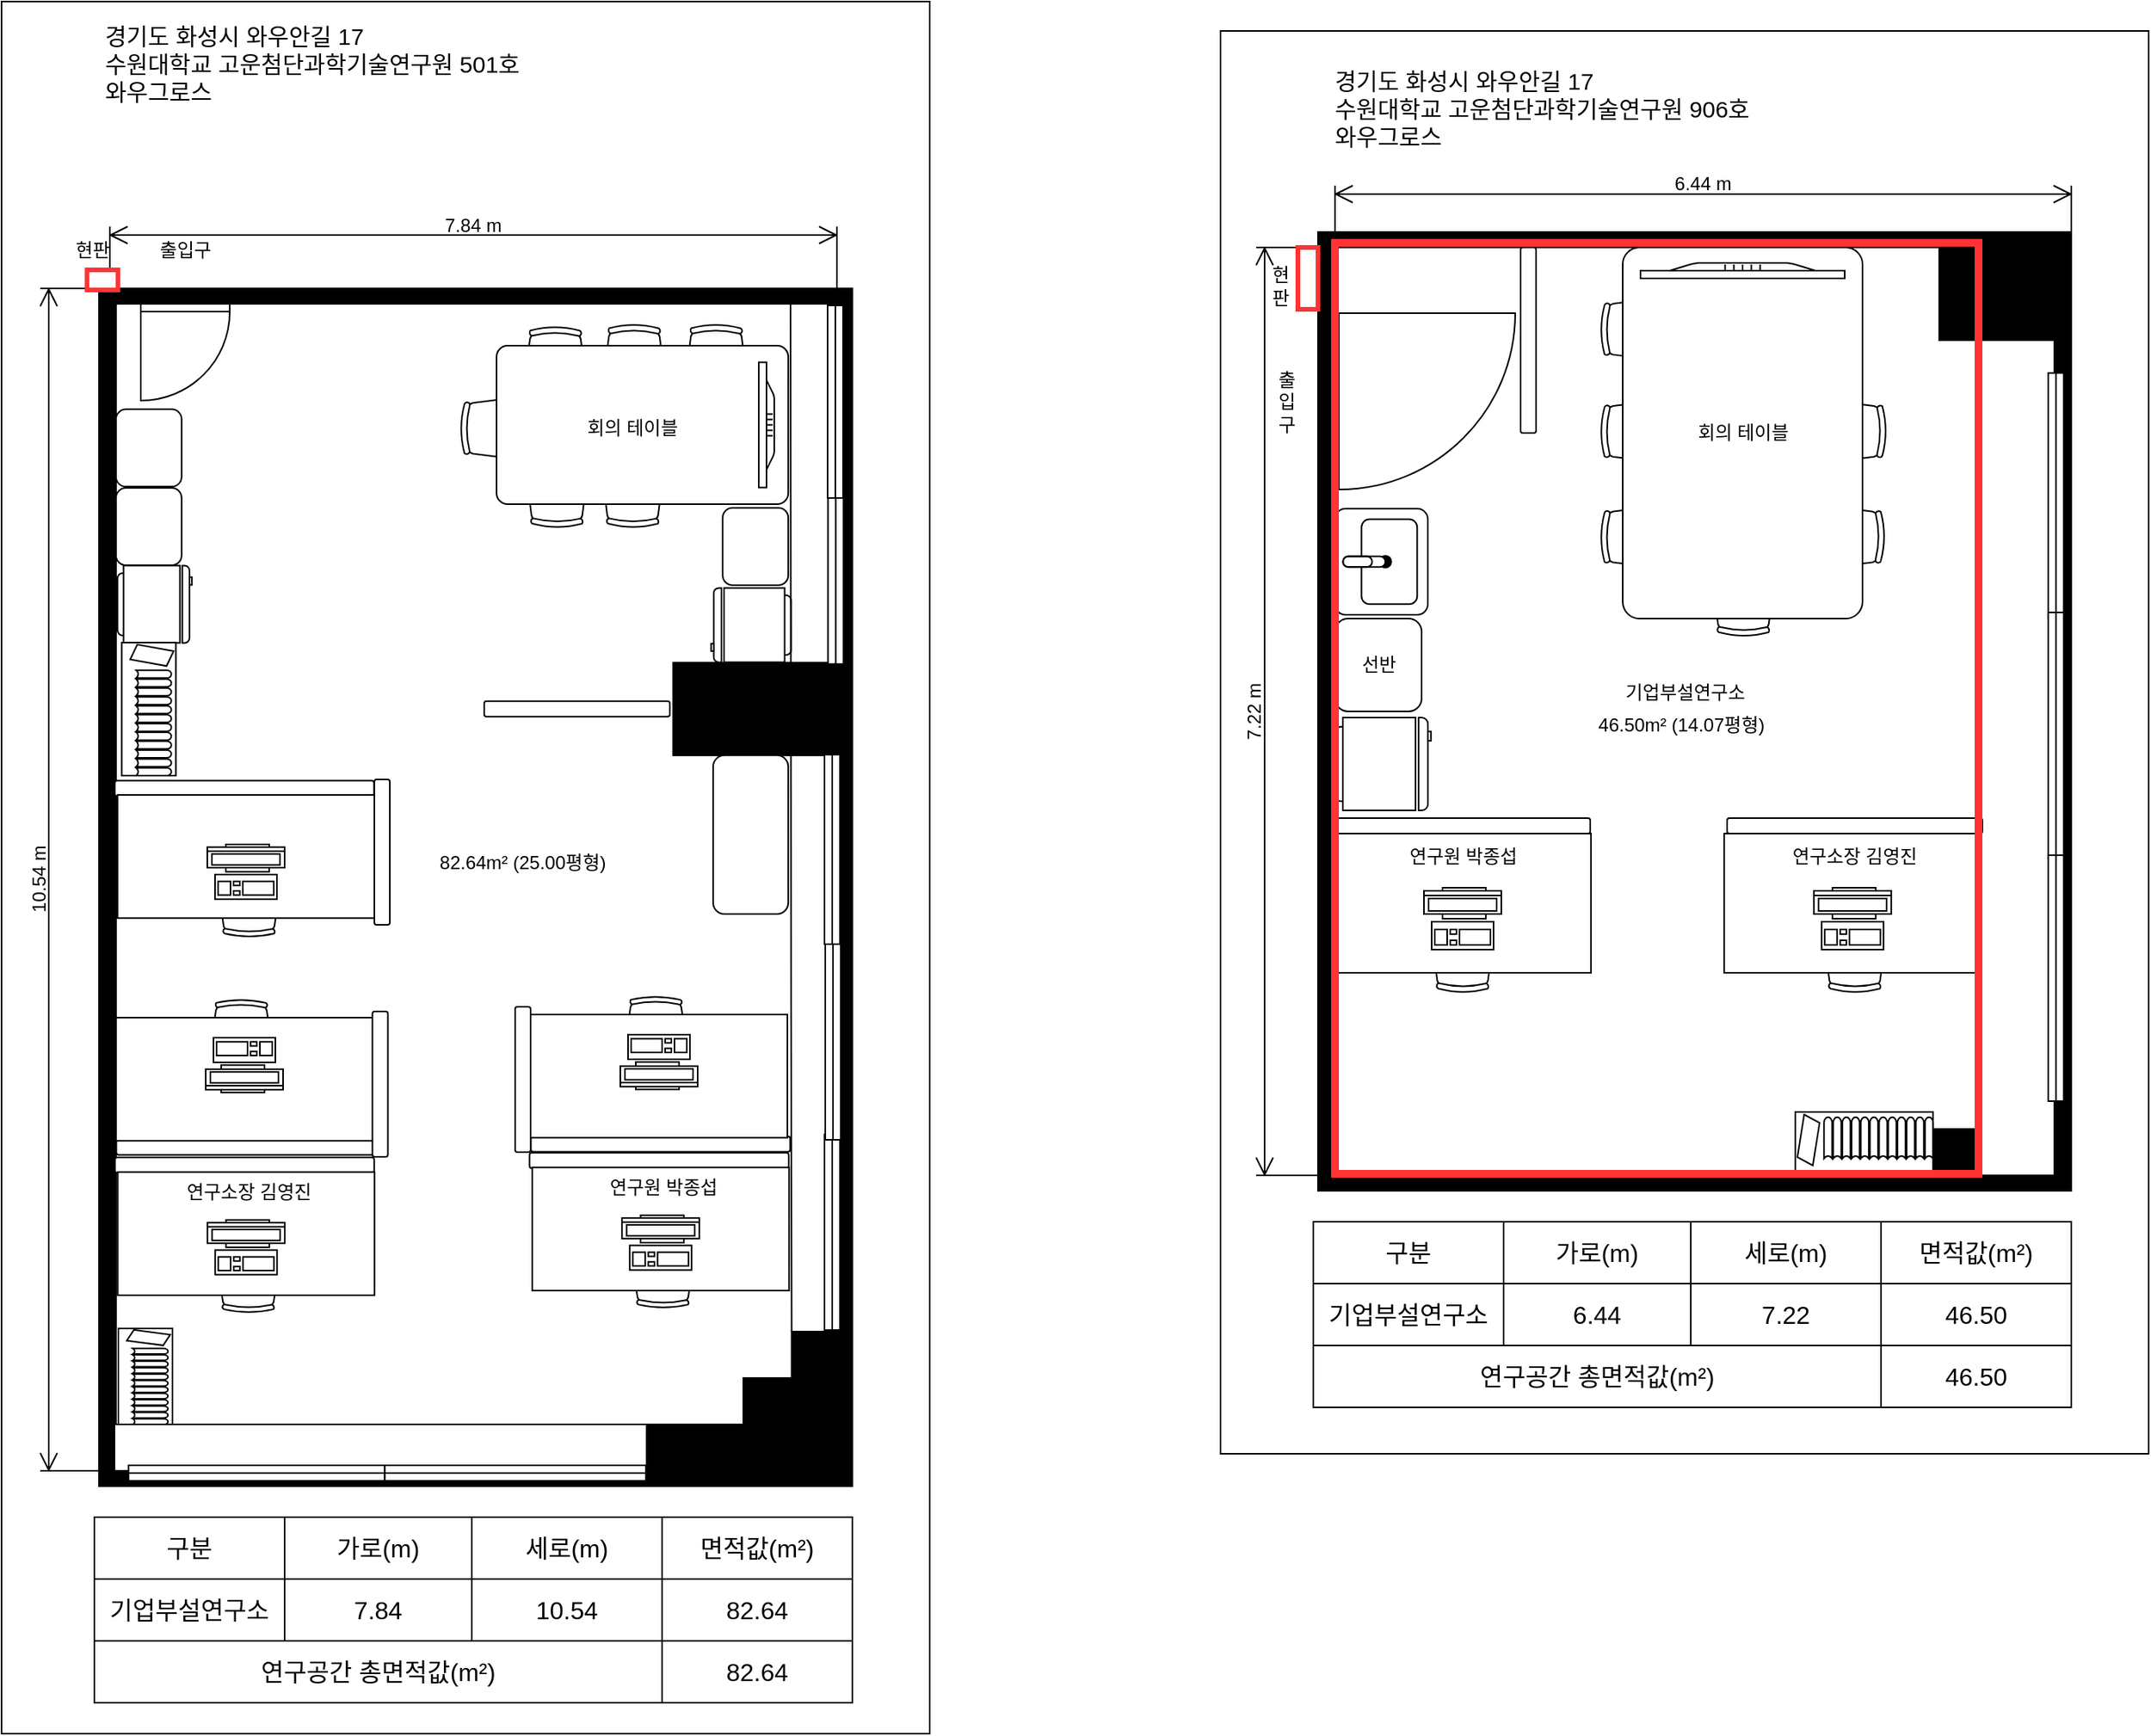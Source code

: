 <mxfile version="27.0.6">
  <diagram name="페이지-1" id="4BUIDIx8d9sEfzmnJ7_j">
    <mxGraphModel dx="2066" dy="1103" grid="1" gridSize="10" guides="1" tooltips="1" connect="1" arrows="1" fold="1" page="1" pageScale="1" pageWidth="827" pageHeight="1169" math="0" shadow="0">
      <root>
        <mxCell id="0" />
        <mxCell id="1" parent="0" />
        <mxCell id="GokVtEVXc2Kow6-o6ZsD-1" value="" style="rounded=0;whiteSpace=wrap;html=1;" parent="1" vertex="1">
          <mxGeometry x="112" y="24" width="600" height="1120" as="geometry" />
        </mxCell>
        <mxCell id="GokVtEVXc2Kow6-o6ZsD-2" value="" style="rounded=0;whiteSpace=wrap;html=1;imageWidth=24;imageHeight=465;" parent="1" vertex="1">
          <mxGeometry x="186" y="219.5" width="465" height="724.5" as="geometry" />
        </mxCell>
        <mxCell id="GokVtEVXc2Kow6-o6ZsD-3" value="" style="rounded=0;whiteSpace=wrap;html=1;labelBackgroundColor=#000000;fillColor=#000000;" parent="1" vertex="1">
          <mxGeometry x="546.17" y="451.43" width="105.83" height="60" as="geometry" />
        </mxCell>
        <mxCell id="GokVtEVXc2Kow6-o6ZsD-4" value="" style="rounded=0;whiteSpace=wrap;html=1;labelBackgroundColor=#000000;fillColor=#000000;" parent="1" vertex="1">
          <mxGeometry x="621" y="944" width="31" height="30" as="geometry" />
        </mxCell>
        <mxCell id="GokVtEVXc2Kow6-o6ZsD-5" value="" style="endArrow=none;html=1;rounded=0;entryX=0.918;entryY=0.006;entryDx=0;entryDy=0;exitX=0;exitY=0;exitDx=0;exitDy=0;entryPerimeter=0;" parent="1" source="GokVtEVXc2Kow6-o6ZsD-79" target="GokVtEVXc2Kow6-o6ZsD-11" edge="1">
          <mxGeometry width="50" height="50" relative="1" as="geometry">
            <mxPoint x="622" y="972.21" as="sourcePoint" />
            <mxPoint x="622" y="372.21" as="targetPoint" />
            <Array as="points">
              <mxPoint x="622.4" y="672.21" />
            </Array>
          </mxGeometry>
        </mxCell>
        <mxCell id="GokVtEVXc2Kow6-o6ZsD-6" value="" style="rounded=1;whiteSpace=wrap;html=1;" parent="1" vertex="1">
          <mxGeometry x="578.17" y="351.35" width="42.4" height="50" as="geometry" />
        </mxCell>
        <mxCell id="GokVtEVXc2Kow6-o6ZsD-7" value="" style="rounded=1;whiteSpace=wrap;html=1;rotation=90;" parent="1" vertex="1">
          <mxGeometry x="479" y="421.43" width="10" height="120" as="geometry" />
        </mxCell>
        <mxCell id="GokVtEVXc2Kow6-o6ZsD-8" value="&lt;div style=&quot;text-align: center;&quot;&gt;&lt;span style=&quot;background-color: transparent; color: light-dark(rgb(0, 0, 0), rgb(255, 255, 255)); text-align: start;&quot;&gt;&lt;font style=&quot;color: rgb(0, 0, 0);&quot;&gt;82.64&lt;font face=&quot;Arial, sans-serif&quot;&gt;m²&lt;/font&gt;&lt;/font&gt;&lt;/span&gt;&lt;span style=&quot;background-color: transparent; color: light-dark(rgb(0, 0, 0), rgb(255, 255, 255));&quot;&gt;&amp;nbsp;(25.00평형)&lt;/span&gt;&lt;/div&gt;" style="text;html=1;align=center;verticalAlign=middle;whiteSpace=wrap;rounded=0;" parent="1" vertex="1">
          <mxGeometry x="389" y="563.86" width="120" height="35" as="geometry" />
        </mxCell>
        <mxCell id="GokVtEVXc2Kow6-o6ZsD-9" value="경기도 화성시 와우안길 17&lt;div&gt;수원대학교 고운첨단과학기술연구원 501&lt;span style=&quot;background-color: transparent; color: light-dark(rgb(0, 0, 0), rgb(255, 255, 255));&quot;&gt;호&lt;/span&gt;&lt;/div&gt;&lt;div&gt;와우그로스&lt;/div&gt;" style="text;html=1;align=left;verticalAlign=middle;whiteSpace=wrap;rounded=0;fontSize=15;" parent="1" vertex="1">
          <mxGeometry x="177" y="34" width="470" height="60" as="geometry" />
        </mxCell>
        <mxCell id="GokVtEVXc2Kow6-o6ZsD-10" value="" style="verticalLabelPosition=bottom;html=1;verticalAlign=top;align=center;shape=mxgraph.floorplan.doorRight;aspect=fixed;rotation=0;flipH=1;" parent="1" vertex="1">
          <mxGeometry x="202" y="219.5" width="57.53" height="61.13" as="geometry" />
        </mxCell>
        <mxCell id="GokVtEVXc2Kow6-o6ZsD-11" value="" style="verticalLabelPosition=bottom;html=1;verticalAlign=top;align=center;shape=mxgraph.floorplan.room;fillColor=strokeColor;" parent="1" vertex="1">
          <mxGeometry x="175" y="209.5" width="487" height="774.5" as="geometry" />
        </mxCell>
        <mxCell id="GokVtEVXc2Kow6-o6ZsD-12" value="" style="verticalLabelPosition=bottom;html=1;verticalAlign=top;align=center;shape=mxgraph.floorplan.refrigerator;rotation=-90;" parent="1" vertex="1">
          <mxGeometry x="186" y="389.64" width="50" height="48.13" as="geometry" />
        </mxCell>
        <mxCell id="GokVtEVXc2Kow6-o6ZsD-13" value="10.54 m" style="shape=dimension;direction=south;whiteSpace=wrap;html=1;align=center;points=[];verticalAlign=top;labelBackgroundColor=none;horizontal=0;spacingTop=-15;" parent="1" vertex="1">
          <mxGeometry x="137" y="209.5" width="40" height="764.5" as="geometry" />
        </mxCell>
        <mxCell id="GokVtEVXc2Kow6-o6ZsD-14" value="7.84 m" style="shape=dimension;direction=west;whiteSpace=wrap;html=1;align=center;points=[];verticalAlign=top;spacingTop=-15;labelBackgroundColor=none;" parent="1" vertex="1">
          <mxGeometry x="182" y="169.5" width="470" height="40" as="geometry" />
        </mxCell>
        <mxCell id="GokVtEVXc2Kow6-o6ZsD-15" value="" style="verticalLabelPosition=bottom;html=1;verticalAlign=top;align=center;shape=mxgraph.floorplan.window;rotation=-180;" parent="1" vertex="1">
          <mxGeometry x="194.11" y="963" width="165.63" height="25" as="geometry" />
        </mxCell>
        <mxCell id="GokVtEVXc2Kow6-o6ZsD-16" value="" style="rounded=0;whiteSpace=wrap;html=1;strokeColor=#FF3333;strokeWidth=3;rotation=90;" parent="1" vertex="1">
          <mxGeometry x="170.75" y="194" width="13" height="20" as="geometry" />
        </mxCell>
        <mxCell id="GokVtEVXc2Kow6-o6ZsD-17" value="현&lt;span style=&quot;background-color: transparent; color: light-dark(rgb(0, 0, 0), rgb(255, 255, 255));&quot;&gt;판&lt;/span&gt;" style="text;html=1;align=center;verticalAlign=middle;whiteSpace=wrap;rounded=0;" parent="1" vertex="1">
          <mxGeometry x="148.5" y="169.5" width="43.5" height="30" as="geometry" />
        </mxCell>
        <mxCell id="GokVtEVXc2Kow6-o6ZsD-18" value="출&lt;span style=&quot;background-color: transparent; color: light-dark(rgb(0, 0, 0), rgb(255, 255, 255));&quot;&gt;입&lt;/span&gt;&lt;span style=&quot;background-color: transparent; color: light-dark(rgb(0, 0, 0), rgb(255, 255, 255));&quot;&gt;구&lt;/span&gt;" style="text;html=1;align=center;verticalAlign=middle;whiteSpace=wrap;rounded=0;" parent="1" vertex="1">
          <mxGeometry x="205.76" y="169.5" width="50" height="30" as="geometry" />
        </mxCell>
        <mxCell id="GokVtEVXc2Kow6-o6ZsD-19" value="" style="shape=table;startSize=0;container=1;collapsible=0;childLayout=tableLayout;fontSize=16;" parent="1" vertex="1">
          <mxGeometry x="172" y="1004" width="490" height="120" as="geometry" />
        </mxCell>
        <mxCell id="GokVtEVXc2Kow6-o6ZsD-20" value="" style="shape=tableRow;horizontal=0;startSize=0;swimlaneHead=0;swimlaneBody=0;strokeColor=inherit;top=0;left=0;bottom=0;right=0;collapsible=0;dropTarget=0;fillColor=none;points=[[0,0.5],[1,0.5]];portConstraint=eastwest;fontSize=16;" parent="GokVtEVXc2Kow6-o6ZsD-19" vertex="1">
          <mxGeometry width="490" height="40" as="geometry" />
        </mxCell>
        <mxCell id="GokVtEVXc2Kow6-o6ZsD-21" value="구분" style="shape=partialRectangle;html=1;whiteSpace=wrap;connectable=0;strokeColor=inherit;overflow=hidden;fillColor=none;top=0;left=0;bottom=0;right=0;pointerEvents=1;fontSize=16;" parent="GokVtEVXc2Kow6-o6ZsD-20" vertex="1">
          <mxGeometry width="123" height="40" as="geometry">
            <mxRectangle width="123" height="40" as="alternateBounds" />
          </mxGeometry>
        </mxCell>
        <mxCell id="GokVtEVXc2Kow6-o6ZsD-22" value="가로(m)" style="shape=partialRectangle;html=1;whiteSpace=wrap;connectable=0;strokeColor=inherit;overflow=hidden;fillColor=none;top=0;left=0;bottom=0;right=0;pointerEvents=1;fontSize=16;" parent="GokVtEVXc2Kow6-o6ZsD-20" vertex="1">
          <mxGeometry x="123" width="121" height="40" as="geometry">
            <mxRectangle width="121" height="40" as="alternateBounds" />
          </mxGeometry>
        </mxCell>
        <mxCell id="GokVtEVXc2Kow6-o6ZsD-23" value="세로(m)" style="shape=partialRectangle;html=1;whiteSpace=wrap;connectable=0;strokeColor=inherit;overflow=hidden;fillColor=none;top=0;left=0;bottom=0;right=0;pointerEvents=1;fontSize=16;" parent="GokVtEVXc2Kow6-o6ZsD-20" vertex="1">
          <mxGeometry x="244" width="123" height="40" as="geometry">
            <mxRectangle width="123" height="40" as="alternateBounds" />
          </mxGeometry>
        </mxCell>
        <mxCell id="GokVtEVXc2Kow6-o6ZsD-24" value="면적값(&lt;span style=&quot;font-family: Arial, sans-serif; text-align: start;&quot;&gt;m²)&lt;/span&gt;" style="shape=partialRectangle;html=1;whiteSpace=wrap;connectable=0;strokeColor=inherit;overflow=hidden;fillColor=none;top=0;left=0;bottom=0;right=0;pointerEvents=1;fontSize=16;" parent="GokVtEVXc2Kow6-o6ZsD-20" vertex="1">
          <mxGeometry x="367" width="123" height="40" as="geometry">
            <mxRectangle width="123" height="40" as="alternateBounds" />
          </mxGeometry>
        </mxCell>
        <mxCell id="GokVtEVXc2Kow6-o6ZsD-25" value="" style="shape=tableRow;horizontal=0;startSize=0;swimlaneHead=0;swimlaneBody=0;strokeColor=inherit;top=0;left=0;bottom=0;right=0;collapsible=0;dropTarget=0;fillColor=none;points=[[0,0.5],[1,0.5]];portConstraint=eastwest;fontSize=16;" parent="GokVtEVXc2Kow6-o6ZsD-19" vertex="1">
          <mxGeometry y="40" width="490" height="40" as="geometry" />
        </mxCell>
        <mxCell id="GokVtEVXc2Kow6-o6ZsD-26" value="기업부설연구소" style="shape=partialRectangle;html=1;whiteSpace=wrap;connectable=0;strokeColor=inherit;overflow=hidden;fillColor=none;top=0;left=0;bottom=0;right=0;pointerEvents=1;fontSize=16;" parent="GokVtEVXc2Kow6-o6ZsD-25" vertex="1">
          <mxGeometry width="123" height="40" as="geometry">
            <mxRectangle width="123" height="40" as="alternateBounds" />
          </mxGeometry>
        </mxCell>
        <mxCell id="GokVtEVXc2Kow6-o6ZsD-27" value="7.84" style="shape=partialRectangle;html=1;whiteSpace=wrap;connectable=0;strokeColor=inherit;overflow=hidden;fillColor=none;top=0;left=0;bottom=0;right=0;pointerEvents=1;fontSize=16;" parent="GokVtEVXc2Kow6-o6ZsD-25" vertex="1">
          <mxGeometry x="123" width="121" height="40" as="geometry">
            <mxRectangle width="121" height="40" as="alternateBounds" />
          </mxGeometry>
        </mxCell>
        <mxCell id="GokVtEVXc2Kow6-o6ZsD-28" value="10.54" style="shape=partialRectangle;html=1;whiteSpace=wrap;connectable=0;strokeColor=inherit;overflow=hidden;fillColor=none;top=0;left=0;bottom=0;right=0;pointerEvents=1;fontSize=16;" parent="GokVtEVXc2Kow6-o6ZsD-25" vertex="1">
          <mxGeometry x="244" width="123" height="40" as="geometry">
            <mxRectangle width="123" height="40" as="alternateBounds" />
          </mxGeometry>
        </mxCell>
        <mxCell id="GokVtEVXc2Kow6-o6ZsD-29" value="82.64" style="shape=partialRectangle;html=1;whiteSpace=wrap;connectable=0;strokeColor=inherit;overflow=hidden;fillColor=none;top=0;left=0;bottom=0;right=0;pointerEvents=1;fontSize=16;" parent="GokVtEVXc2Kow6-o6ZsD-25" vertex="1">
          <mxGeometry x="367" width="123" height="40" as="geometry">
            <mxRectangle width="123" height="40" as="alternateBounds" />
          </mxGeometry>
        </mxCell>
        <mxCell id="GokVtEVXc2Kow6-o6ZsD-30" value="" style="shape=tableRow;horizontal=0;startSize=0;swimlaneHead=0;swimlaneBody=0;strokeColor=inherit;top=0;left=0;bottom=0;right=0;collapsible=0;dropTarget=0;fillColor=none;points=[[0,0.5],[1,0.5]];portConstraint=eastwest;fontSize=16;" parent="GokVtEVXc2Kow6-o6ZsD-19" vertex="1">
          <mxGeometry y="80" width="490" height="40" as="geometry" />
        </mxCell>
        <mxCell id="GokVtEVXc2Kow6-o6ZsD-31" value="&lt;font&gt;연구공간 총면적값(&lt;span style=&quot;font-family: Arial, sans-serif; text-align: start;&quot;&gt;m²)&lt;/span&gt;&lt;/font&gt;" style="shape=partialRectangle;html=1;whiteSpace=wrap;connectable=0;strokeColor=inherit;overflow=hidden;fillColor=none;top=0;left=0;bottom=0;right=0;pointerEvents=1;fontSize=16;rowspan=1;colspan=3;" parent="GokVtEVXc2Kow6-o6ZsD-30" vertex="1">
          <mxGeometry width="367" height="40" as="geometry">
            <mxRectangle width="123" height="40" as="alternateBounds" />
          </mxGeometry>
        </mxCell>
        <mxCell id="GokVtEVXc2Kow6-o6ZsD-32" value="" style="shape=partialRectangle;html=1;whiteSpace=wrap;connectable=0;strokeColor=inherit;overflow=hidden;fillColor=none;top=0;left=0;bottom=0;right=0;pointerEvents=1;fontSize=16;" parent="GokVtEVXc2Kow6-o6ZsD-30" vertex="1" visible="0">
          <mxGeometry x="123" width="121" height="40" as="geometry">
            <mxRectangle width="121" height="40" as="alternateBounds" />
          </mxGeometry>
        </mxCell>
        <mxCell id="GokVtEVXc2Kow6-o6ZsD-33" value="" style="shape=partialRectangle;html=1;whiteSpace=wrap;connectable=0;strokeColor=inherit;overflow=hidden;fillColor=none;top=0;left=0;bottom=0;right=0;pointerEvents=1;fontSize=16;" parent="GokVtEVXc2Kow6-o6ZsD-30" vertex="1" visible="0">
          <mxGeometry x="244" width="123" height="40" as="geometry">
            <mxRectangle width="123" height="40" as="alternateBounds" />
          </mxGeometry>
        </mxCell>
        <mxCell id="GokVtEVXc2Kow6-o6ZsD-34" value="82.64" style="shape=partialRectangle;html=1;whiteSpace=wrap;connectable=0;strokeColor=inherit;overflow=hidden;fillColor=none;top=0;left=0;bottom=0;right=0;pointerEvents=1;fontSize=16;" parent="GokVtEVXc2Kow6-o6ZsD-30" vertex="1">
          <mxGeometry x="367" width="123" height="40" as="geometry">
            <mxRectangle width="123" height="40" as="alternateBounds" />
          </mxGeometry>
        </mxCell>
        <mxCell id="GokVtEVXc2Kow6-o6ZsD-35" value="" style="group" parent="1" vertex="1" connectable="0">
          <mxGeometry x="187.01" y="772" width="167.75" height="100" as="geometry" />
        </mxCell>
        <mxCell id="GokVtEVXc2Kow6-o6ZsD-36" value="" style="rounded=1;whiteSpace=wrap;html=1;rotation=90;" parent="GokVtEVXc2Kow6-o6ZsD-35" vertex="1">
          <mxGeometry x="77.09" y="-79.37" width="10" height="167.58" as="geometry" />
        </mxCell>
        <mxCell id="GokVtEVXc2Kow6-o6ZsD-37" value="" style="verticalLabelPosition=bottom;html=1;verticalAlign=top;align=center;shape=mxgraph.floorplan.office_chair;shadow=0;rotation=-180;" parent="GokVtEVXc2Kow6-o6ZsD-35" vertex="1">
          <mxGeometry x="64.505" y="61.945" width="40" height="38.055" as="geometry" />
        </mxCell>
        <mxCell id="GokVtEVXc2Kow6-o6ZsD-38" value="" style="shape=rect;shadow=0;html=1;" parent="GokVtEVXc2Kow6-o6ZsD-35" vertex="1">
          <mxGeometry x="0.105" y="8.846" width="166" height="79.65" as="geometry" />
        </mxCell>
        <mxCell id="GokVtEVXc2Kow6-o6ZsD-39" value="" style="verticalLabelPosition=bottom;html=1;verticalAlign=top;align=center;shape=mxgraph.floorplan.workstation;shadow=0;flipV=1;rotation=-180;" parent="GokVtEVXc2Kow6-o6ZsD-35" vertex="1">
          <mxGeometry x="58.105" y="39.82" width="50" height="35.4" as="geometry" />
        </mxCell>
        <mxCell id="GokVtEVXc2Kow6-o6ZsD-40" value="연구소장 김영진" style="text;html=1;align=center;verticalAlign=middle;whiteSpace=wrap;rounded=0;" parent="GokVtEVXc2Kow6-o6ZsD-35" vertex="1">
          <mxGeometry x="39.505" y="8.846" width="90" height="26.55" as="geometry" />
        </mxCell>
        <mxCell id="GokVtEVXc2Kow6-o6ZsD-41" value="" style="verticalLabelPosition=bottom;html=1;verticalAlign=top;align=center;shape=mxgraph.floorplan.office_chair;rotation=0;" parent="1" vertex="1">
          <mxGeometry x="554" y="232.5" width="40" height="43" as="geometry" />
        </mxCell>
        <mxCell id="GokVtEVXc2Kow6-o6ZsD-42" value="" style="verticalLabelPosition=bottom;html=1;verticalAlign=top;align=center;shape=mxgraph.floorplan.office_chair;rotation=0;" parent="1" vertex="1">
          <mxGeometry x="501" y="232.5" width="40" height="43" as="geometry" />
        </mxCell>
        <mxCell id="GokVtEVXc2Kow6-o6ZsD-43" value="" style="verticalLabelPosition=bottom;html=1;verticalAlign=top;align=center;shape=mxgraph.floorplan.office_chair;rotation=0;" parent="1" vertex="1">
          <mxGeometry x="450" y="234" width="40" height="43" as="geometry" />
        </mxCell>
        <mxCell id="GokVtEVXc2Kow6-o6ZsD-44" value="" style="verticalLabelPosition=bottom;html=1;verticalAlign=top;align=center;shape=mxgraph.floorplan.office_chair;rotation=-90;" parent="1" vertex="1">
          <mxGeometry x="410" y="278.43" width="40" height="43" as="geometry" />
        </mxCell>
        <mxCell id="GokVtEVXc2Kow6-o6ZsD-45" value="" style="verticalLabelPosition=bottom;html=1;verticalAlign=top;align=center;shape=mxgraph.floorplan.office_chair;rotation=-180;" parent="1" vertex="1">
          <mxGeometry x="451" y="321.43" width="40" height="43" as="geometry" />
        </mxCell>
        <mxCell id="GokVtEVXc2Kow6-o6ZsD-46" value="" style="verticalLabelPosition=bottom;html=1;verticalAlign=top;align=center;shape=mxgraph.floorplan.office_chair;rotation=-180;" parent="1" vertex="1">
          <mxGeometry x="500" y="321.43" width="40" height="43" as="geometry" />
        </mxCell>
        <mxCell id="GokVtEVXc2Kow6-o6ZsD-47" value="" style="rounded=1;whiteSpace=wrap;html=1;arcSize=7;direction=south;" parent="1" vertex="1">
          <mxGeometry x="432" y="246.5" width="188.57" height="102.5" as="geometry" />
        </mxCell>
        <mxCell id="GokVtEVXc2Kow6-o6ZsD-48" value="" style="verticalLabelPosition=bottom;html=1;verticalAlign=top;align=center;shape=mxgraph.floorplan.flat_tv;rotation=90;" parent="1" vertex="1">
          <mxGeometry x="566" y="292.75" width="81" height="10" as="geometry" />
        </mxCell>
        <mxCell id="GokVtEVXc2Kow6-o6ZsD-49" value="회의 테이블" style="text;html=1;align=center;verticalAlign=middle;whiteSpace=wrap;rounded=0;" parent="1" vertex="1">
          <mxGeometry x="480.02" y="285.68" width="79.97" height="28.5" as="geometry" />
        </mxCell>
        <mxCell id="GokVtEVXc2Kow6-o6ZsD-50" value="" style="verticalLabelPosition=bottom;html=1;verticalAlign=top;align=center;shape=mxgraph.floorplan.refrigerator;rotation=-90;flipH=1;flipV=1;" parent="1" vertex="1">
          <mxGeometry x="572.58" y="401.35" width="47.99" height="51.71" as="geometry" />
        </mxCell>
        <mxCell id="GokVtEVXc2Kow6-o6ZsD-51" value="" style="rounded=1;whiteSpace=wrap;html=1;" parent="1" vertex="1">
          <mxGeometry x="186.0" y="287.68" width="42.4" height="50" as="geometry" />
        </mxCell>
        <mxCell id="GokVtEVXc2Kow6-o6ZsD-52" value="" style="rounded=1;whiteSpace=wrap;html=1;" parent="1" vertex="1">
          <mxGeometry x="186.0" y="338.5" width="42.4" height="50" as="geometry" />
        </mxCell>
        <mxCell id="GokVtEVXc2Kow6-o6ZsD-53" value="" style="group" parent="1" vertex="1" connectable="0">
          <mxGeometry x="455" y="769" width="167.75" height="100" as="geometry" />
        </mxCell>
        <mxCell id="GokVtEVXc2Kow6-o6ZsD-54" value="" style="rounded=1;whiteSpace=wrap;html=1;rotation=90;" parent="GokVtEVXc2Kow6-o6ZsD-53" vertex="1">
          <mxGeometry x="77.09" y="-79.37" width="10" height="167.58" as="geometry" />
        </mxCell>
        <mxCell id="GokVtEVXc2Kow6-o6ZsD-55" value="" style="verticalLabelPosition=bottom;html=1;verticalAlign=top;align=center;shape=mxgraph.floorplan.office_chair;shadow=0;rotation=-180;" parent="GokVtEVXc2Kow6-o6ZsD-53" vertex="1">
          <mxGeometry x="64.505" y="61.945" width="40" height="38.055" as="geometry" />
        </mxCell>
        <mxCell id="GokVtEVXc2Kow6-o6ZsD-56" value="" style="shape=rect;shadow=0;html=1;" parent="GokVtEVXc2Kow6-o6ZsD-53" vertex="1">
          <mxGeometry x="0.105" y="8.846" width="166" height="79.65" as="geometry" />
        </mxCell>
        <mxCell id="GokVtEVXc2Kow6-o6ZsD-57" value="" style="verticalLabelPosition=bottom;html=1;verticalAlign=top;align=center;shape=mxgraph.floorplan.workstation;shadow=0;flipV=1;rotation=-180;" parent="GokVtEVXc2Kow6-o6ZsD-53" vertex="1">
          <mxGeometry x="58.105" y="39.82" width="50" height="35.4" as="geometry" />
        </mxCell>
        <mxCell id="GokVtEVXc2Kow6-o6ZsD-58" value="연구원 박종섭" style="text;html=1;align=center;verticalAlign=middle;whiteSpace=wrap;rounded=0;" parent="GokVtEVXc2Kow6-o6ZsD-53" vertex="1">
          <mxGeometry x="39.505" y="8.846" width="90" height="26.55" as="geometry" />
        </mxCell>
        <mxCell id="GokVtEVXc2Kow6-o6ZsD-59" value="" style="group;rotation=-180;" parent="1" vertex="1" connectable="0">
          <mxGeometry x="184" y="669" width="167.75" height="100" as="geometry" />
        </mxCell>
        <mxCell id="GokVtEVXc2Kow6-o6ZsD-60" value="&lt;span style=&quot;color: rgba(0, 0, 0, 0); font-family: monospace; font-size: 0px; text-align: start; text-wrap-mode: nowrap;&quot;&gt;%3CmxGraphModel%3E%3Croot%3E%3CmxCell%20id%3D%220%22%2F%3E%3CmxCell%20id%3D%221%22%20parent%3D%220%22%2F%3E%3CmxCell%20id%3D%222%22%20value%3D%22%22%20style%3D%22verticalLabelPosition%3Dbottom%3Bhtml%3D1%3BverticalAlign%3Dtop%3Balign%3Dcenter%3Bshape%3Dmxgraph.floorplan.window%3Brotation%3D90%3B%22%20vertex%3D%221%22%20parent%3D%221%22%3E%3CmxGeometry%20x%3D%221493%22%20y%3D%22680%22%20width%3D%22127%22%20height%3D%2225%22%20as%3D%22geometry%22%2F%3E%3C%2FmxCell%3E%3C%2Froot%3E%3C%2FmxGraphModel%3E&lt;/span&gt;&lt;span style=&quot;color: rgba(0, 0, 0, 0); font-family: monospace; font-size: 0px; text-align: start; text-wrap-mode: nowrap;&quot;&gt;%3CmxGraphModel%3E%3Croot%3E%3CmxCell%20id%3D%220%22%2F%3E%3CmxCell%20id%3D%221%22%20parent%3D%220%22%2F%3E%3CmxCell%20id%3D%222%22%20value%3D%22%22%20style%3D%22verticalLabelPosition%3Dbottom%3Bhtml%3D1%3BverticalAlign%3Dtop%3Balign%3Dcenter%3Bshape%3Dmxgraph.floorplan.window%3Brotation%3D90%3B%22%20vertex%3D%221%22%20parent%3D%221%22%3E%3CmxGeometry%20x%3D%221493%22%20y%3D%22680%22%20width%3D%22127%22%20height%3D%2225%22%20as%3D%22geometry%22%2F%3E%3C%2FmxCell%3E%3C%2Froot%3E%3C%2FmxGraphModel%3E&lt;/span&gt;" style="rounded=1;whiteSpace=wrap;html=1;rotation=-90;" parent="GokVtEVXc2Kow6-o6ZsD-59" vertex="1">
          <mxGeometry x="81" y="12" width="10" height="167.58" as="geometry" />
        </mxCell>
        <mxCell id="GokVtEVXc2Kow6-o6ZsD-61" value="" style="verticalLabelPosition=bottom;html=1;verticalAlign=top;align=center;shape=mxgraph.floorplan.office_chair;shadow=0;rotation=-360;" parent="GokVtEVXc2Kow6-o6ZsD-59" vertex="1">
          <mxGeometry x="63" width="40" height="38.055" as="geometry" />
        </mxCell>
        <mxCell id="GokVtEVXc2Kow6-o6ZsD-62" value="" style="shape=rect;shadow=0;html=1;rotation=-180;" parent="GokVtEVXc2Kow6-o6ZsD-59" vertex="1">
          <mxGeometry x="2" y="12" width="166" height="79.65" as="geometry" />
        </mxCell>
        <mxCell id="GokVtEVXc2Kow6-o6ZsD-63" value="" style="verticalLabelPosition=bottom;html=1;verticalAlign=top;align=center;shape=mxgraph.floorplan.workstation;shadow=0;flipV=1;rotation=-360;" parent="GokVtEVXc2Kow6-o6ZsD-59" vertex="1">
          <mxGeometry x="60" y="25" width="50" height="35.4" as="geometry" />
        </mxCell>
        <mxCell id="GokVtEVXc2Kow6-o6ZsD-64" value="" style="group;rotation=-180;" parent="1" vertex="1" connectable="0">
          <mxGeometry x="452" y="667" width="167.75" height="100" as="geometry" />
        </mxCell>
        <mxCell id="GokVtEVXc2Kow6-o6ZsD-65" value="" style="rounded=1;whiteSpace=wrap;html=1;rotation=-90;" parent="GokVtEVXc2Kow6-o6ZsD-64" vertex="1">
          <mxGeometry x="81" y="12" width="10" height="167.58" as="geometry" />
        </mxCell>
        <mxCell id="GokVtEVXc2Kow6-o6ZsD-66" value="" style="verticalLabelPosition=bottom;html=1;verticalAlign=top;align=center;shape=mxgraph.floorplan.office_chair;shadow=0;rotation=-360;" parent="GokVtEVXc2Kow6-o6ZsD-64" vertex="1">
          <mxGeometry x="63" width="40" height="38.055" as="geometry" />
        </mxCell>
        <mxCell id="GokVtEVXc2Kow6-o6ZsD-67" value="" style="shape=rect;shadow=0;html=1;rotation=-180;" parent="GokVtEVXc2Kow6-o6ZsD-64" vertex="1">
          <mxGeometry x="2" y="12" width="166" height="79.65" as="geometry" />
        </mxCell>
        <mxCell id="GokVtEVXc2Kow6-o6ZsD-68" value="" style="verticalLabelPosition=bottom;html=1;verticalAlign=top;align=center;shape=mxgraph.floorplan.workstation;shadow=0;flipV=1;rotation=-360;" parent="GokVtEVXc2Kow6-o6ZsD-64" vertex="1">
          <mxGeometry x="60" y="25" width="50" height="35.4" as="geometry" />
        </mxCell>
        <mxCell id="GokVtEVXc2Kow6-o6ZsD-69" value="" style="group;rotation=0;" parent="1" vertex="1" connectable="0">
          <mxGeometry x="187" y="529" width="176" height="100" as="geometry" />
        </mxCell>
        <mxCell id="GokVtEVXc2Kow6-o6ZsD-70" value="" style="rounded=1;whiteSpace=wrap;html=1;rotation=90;" parent="GokVtEVXc2Kow6-o6ZsD-69" vertex="1">
          <mxGeometry x="77" y="-80" width="10" height="167.58" as="geometry" />
        </mxCell>
        <mxCell id="GokVtEVXc2Kow6-o6ZsD-71" value="" style="verticalLabelPosition=bottom;html=1;verticalAlign=top;align=center;shape=mxgraph.floorplan.office_chair;shadow=0;rotation=-180;" parent="GokVtEVXc2Kow6-o6ZsD-69" vertex="1">
          <mxGeometry x="65" y="62" width="40" height="38.055" as="geometry" />
        </mxCell>
        <mxCell id="GokVtEVXc2Kow6-o6ZsD-72" value="" style="shape=rect;shadow=0;html=1;rotation=0;" parent="GokVtEVXc2Kow6-o6ZsD-69" vertex="1">
          <mxGeometry y="8" width="166" height="79.65" as="geometry" />
        </mxCell>
        <mxCell id="GokVtEVXc2Kow6-o6ZsD-73" value="" style="verticalLabelPosition=bottom;html=1;verticalAlign=top;align=center;shape=mxgraph.floorplan.workstation;shadow=0;flipV=1;rotation=-180;" parent="GokVtEVXc2Kow6-o6ZsD-69" vertex="1">
          <mxGeometry x="58" y="40" width="50" height="35.4" as="geometry" />
        </mxCell>
        <mxCell id="GokVtEVXc2Kow6-o6ZsD-74" value="&lt;span style=&quot;color: rgba(0, 0, 0, 0); font-family: monospace; font-size: 0px; text-align: start; text-wrap-mode: nowrap;&quot;&gt;%3CmxGraphModel%3E%3Croot%3E%3CmxCell%20id%3D%220%22%2F%3E%3CmxCell%20id%3D%221%22%20parent%3D%220%22%2F%3E%3CmxCell%20id%3D%222%22%20value%3D%22%22%20style%3D%22verticalLabelPosition%3Dbottom%3Bhtml%3D1%3BverticalAlign%3Dtop%3Balign%3Dcenter%3Bshape%3Dmxgraph.floorplan.window%3Brotation%3D90%3B%22%20vertex%3D%221%22%20parent%3D%221%22%3E%3CmxGeometry%20x%3D%221493%22%20y%3D%22680%22%20width%3D%22127%22%20height%3D%2225%22%20as%3D%22geometry%22%2F%3E%3C%2FmxCell%3E%3C%2Froot%3E%3C%2FmxGraphModel%3E&lt;/span&gt;&lt;span style=&quot;color: rgba(0, 0, 0, 0); font-family: monospace; font-size: 0px; text-align: start; text-wrap-mode: nowrap;&quot;&gt;%3CmxGraphModel%3E%3Croot%3E%3CmxCell%20id%3D%220%22%2F%3E%3CmxCell%20id%3D%221%22%20parent%3D%220%22%2F%3E%3CmxCell%20id%3D%222%22%20value%3D%22%22%20style%3D%22verticalLabelPosition%3Dbottom%3Bhtml%3D1%3BverticalAlign%3Dtop%3Balign%3Dcenter%3Bshape%3Dmxgraph.floorplan.window%3Brotation%3D90%3B%22%20vertex%3D%221%22%20parent%3D%221%22%3E%3CmxGeometry%20x%3D%221493%22%20y%3D%22680%22%20width%3D%22127%22%20height%3D%2225%22%20as%3D%22geometry%22%2F%3E%3C%2FmxCell%3E%3C%2Froot%3E%3C%2FmxGraphModel%3E&lt;/span&gt;" style="rounded=1;whiteSpace=wrap;html=1;rotation=0;" parent="GokVtEVXc2Kow6-o6ZsD-69" vertex="1">
          <mxGeometry x="166" y="-2" width="10" height="94" as="geometry" />
        </mxCell>
        <mxCell id="GokVtEVXc2Kow6-o6ZsD-75" value="" style="rounded=0;whiteSpace=wrap;html=1;labelBackgroundColor=#000000;fillColor=#000000;" parent="1" vertex="1">
          <mxGeometry x="590" y="944" width="31" height="30" as="geometry" />
        </mxCell>
        <mxCell id="GokVtEVXc2Kow6-o6ZsD-76" value="" style="rounded=0;whiteSpace=wrap;html=1;labelBackgroundColor=#000000;fillColor=#000000;" parent="1" vertex="1">
          <mxGeometry x="558.5" y="944" width="31" height="30" as="geometry" />
        </mxCell>
        <mxCell id="GokVtEVXc2Kow6-o6ZsD-77" value="" style="rounded=0;whiteSpace=wrap;html=1;labelBackgroundColor=#000000;fillColor=#000000;" parent="1" vertex="1">
          <mxGeometry x="622.75" y="914" width="31" height="30" as="geometry" />
        </mxCell>
        <mxCell id="GokVtEVXc2Kow6-o6ZsD-78" value="" style="rounded=0;whiteSpace=wrap;html=1;labelBackgroundColor=#000000;fillColor=#000000;" parent="1" vertex="1">
          <mxGeometry x="591.5" y="914" width="31" height="30" as="geometry" />
        </mxCell>
        <mxCell id="GokVtEVXc2Kow6-o6ZsD-79" value="" style="rounded=0;whiteSpace=wrap;html=1;labelBackgroundColor=#000000;fillColor=#000000;" parent="1" vertex="1">
          <mxGeometry x="622.75" y="884" width="31" height="30" as="geometry" />
        </mxCell>
        <mxCell id="GokVtEVXc2Kow6-o6ZsD-80" value="" style="rounded=0;whiteSpace=wrap;html=1;labelBackgroundColor=#000000;fillColor=#000000;" parent="1" vertex="1">
          <mxGeometry x="528.99" y="944" width="31" height="30" as="geometry" />
        </mxCell>
        <mxCell id="GokVtEVXc2Kow6-o6ZsD-81" value="" style="rounded=1;whiteSpace=wrap;html=1;direction=south;" parent="1" vertex="1">
          <mxGeometry x="572" y="511.43" width="48.57" height="102.57" as="geometry" />
        </mxCell>
        <mxCell id="GokVtEVXc2Kow6-o6ZsD-82" value="" style="verticalLabelPosition=bottom;html=1;verticalAlign=top;align=center;shape=mxgraph.floorplan.bookcase;rotation=-90;" parent="1" vertex="1">
          <mxGeometry x="164.2" y="464" width="86" height="35" as="geometry" />
        </mxCell>
        <mxCell id="GokVtEVXc2Kow6-o6ZsD-83" value="" style="verticalLabelPosition=bottom;html=1;verticalAlign=top;align=center;shape=mxgraph.floorplan.bookcase;rotation=-90;" parent="1" vertex="1">
          <mxGeometry x="174" y="895.5" width="62" height="35" as="geometry" />
        </mxCell>
        <mxCell id="GokVtEVXc2Kow6-o6ZsD-84" value="" style="verticalLabelPosition=bottom;html=1;verticalAlign=top;align=center;shape=mxgraph.floorplan.window;rotation=-180;" parent="1" vertex="1">
          <mxGeometry x="359.75" y="963" width="168.75" height="25" as="geometry" />
        </mxCell>
        <mxCell id="GokVtEVXc2Kow6-o6ZsD-85" value="" style="verticalLabelPosition=bottom;html=1;verticalAlign=top;align=center;shape=mxgraph.floorplan.window;rotation=90;" parent="1" vertex="1">
          <mxGeometry x="585.75" y="807.25" width="126.5" height="25" as="geometry" />
        </mxCell>
        <mxCell id="GokVtEVXc2Kow6-o6ZsD-86" value="" style="verticalLabelPosition=bottom;html=1;verticalAlign=top;align=center;shape=mxgraph.floorplan.window;rotation=90;" parent="1" vertex="1">
          <mxGeometry x="586" y="684" width="127" height="25" as="geometry" />
        </mxCell>
        <mxCell id="GokVtEVXc2Kow6-o6ZsD-87" value="" style="verticalLabelPosition=bottom;html=1;verticalAlign=top;align=center;shape=mxgraph.floorplan.window;rotation=90;" parent="1" vertex="1">
          <mxGeometry x="587.75" y="559.75" width="122.5" height="25" as="geometry" />
        </mxCell>
        <mxCell id="GokVtEVXc2Kow6-o6ZsD-88" value="" style="verticalLabelPosition=bottom;html=1;verticalAlign=top;align=center;shape=mxgraph.floorplan.window;rotation=90;" parent="1" vertex="1">
          <mxGeometry x="587.75" y="376.35" width="127" height="25" as="geometry" />
        </mxCell>
        <mxCell id="GokVtEVXc2Kow6-o6ZsD-89" value="" style="verticalLabelPosition=bottom;html=1;verticalAlign=top;align=center;shape=mxgraph.floorplan.window;rotation=90;" parent="1" vertex="1">
          <mxGeometry x="588.75" y="270.25" width="124.5" height="25" as="geometry" />
        </mxCell>
        <mxCell id="GokVtEVXc2Kow6-o6ZsD-90" value="&lt;span style=&quot;color: rgba(0, 0, 0, 0); font-family: monospace; font-size: 0px; text-align: start; text-wrap-mode: nowrap;&quot;&gt;%3CmxGraphModel%3E%3Croot%3E%3CmxCell%20id%3D%220%22%2F%3E%3CmxCell%20id%3D%221%22%20parent%3D%220%22%2F%3E%3CmxCell%20id%3D%222%22%20value%3D%22%22%20style%3D%22verticalLabelPosition%3Dbottom%3Bhtml%3D1%3BverticalAlign%3Dtop%3Balign%3Dcenter%3Bshape%3Dmxgraph.floorplan.window%3Brotation%3D90%3B%22%20vertex%3D%221%22%20parent%3D%221%22%3E%3CmxGeometry%20x%3D%221493%22%20y%3D%22680%22%20width%3D%22127%22%20height%3D%2225%22%20as%3D%22geometry%22%2F%3E%3C%2FmxCell%3E%3C%2Froot%3E%3C%2FmxGraphModel%3E&lt;/span&gt;&lt;span style=&quot;color: rgba(0, 0, 0, 0); font-family: monospace; font-size: 0px; text-align: start; text-wrap-mode: nowrap;&quot;&gt;%3CmxGraphModel%3E%3Croot%3E%3CmxCell%20id%3D%220%22%2F%3E%3CmxCell%20id%3D%221%22%20parent%3D%220%22%2F%3E%3CmxCell%20id%3D%222%22%20value%3D%22%22%20style%3D%22verticalLabelPosition%3Dbottom%3Bhtml%3D1%3BverticalAlign%3Dtop%3Balign%3Dcenter%3Bshape%3Dmxgraph.floorplan.window%3Brotation%3D90%3B%22%20vertex%3D%221%22%20parent%3D%221%22%3E%3CmxGeometry%20x%3D%221493%22%20y%3D%22680%22%20width%3D%22127%22%20height%3D%2225%22%20as%3D%22geometry%22%2F%3E%3C%2FmxCell%3E%3C%2Froot%3E%3C%2FmxGraphModel%3E&lt;/span&gt;" style="rounded=1;whiteSpace=wrap;html=1;rotation=0;" parent="1" vertex="1">
          <mxGeometry x="351.75" y="677" width="10" height="94" as="geometry" />
        </mxCell>
        <mxCell id="GokVtEVXc2Kow6-o6ZsD-91" value="&lt;span style=&quot;color: rgba(0, 0, 0, 0); font-family: monospace; font-size: 0px; text-align: start; text-wrap-mode: nowrap;&quot;&gt;%3CmxGraphModel%3E%3Croot%3E%3CmxCell%20id%3D%220%22%2F%3E%3CmxCell%20id%3D%221%22%20parent%3D%220%22%2F%3E%3CmxCell%20id%3D%222%22%20value%3D%22%22%20style%3D%22verticalLabelPosition%3Dbottom%3Bhtml%3D1%3BverticalAlign%3Dtop%3Balign%3Dcenter%3Bshape%3Dmxgraph.floorplan.window%3Brotation%3D90%3B%22%20vertex%3D%221%22%20parent%3D%221%22%3E%3CmxGeometry%20x%3D%221493%22%20y%3D%22680%22%20width%3D%22127%22%20height%3D%2225%22%20as%3D%22geometry%22%2F%3E%3C%2FmxCell%3E%3C%2Froot%3E%3C%2FmxGraphModel%3E&lt;/span&gt;&lt;span style=&quot;color: rgba(0, 0, 0, 0); font-family: monospace; font-size: 0px; text-align: start; text-wrap-mode: nowrap;&quot;&gt;%3CmxGraphModel%3E%3Croot%3E%3CmxCell%20id%3D%220%22%2F%3E%3CmxCell%20id%3D%221%22%20parent%3D%220%22%2F%3E%3CmxCell%20id%3D%222%22%20value%3D%22%22%20style%3D%22verticalLabelPosition%3Dbottom%3Bhtml%3D1%3BverticalAlign%3Dtop%3Balign%3Dcenter%3Bshape%3Dmxgraph.floorplan.window%3Brotation%3D90%3B%22%20vertex%3D%221%22%20parent%3D%221%22%3E%3CmxGeometry%20x%3D%221493%22%20y%3D%22680%22%20width%3D%22127%22%20height%3D%2225%22%20as%3D%22geometry%22%2F%3E%3C%2FmxCell%3E%3C%2Froot%3E%3C%2FmxGraphModel%3E&lt;/span&gt;" style="rounded=1;whiteSpace=wrap;html=1;rotation=0;" parent="1" vertex="1">
          <mxGeometry x="444" y="674" width="10" height="94" as="geometry" />
        </mxCell>
        <mxCell id="CocnZ4c7-BukDBuFTGTN-1" value="" style="rounded=0;whiteSpace=wrap;html=1;" vertex="1" parent="1">
          <mxGeometry x="900" y="43" width="600" height="920" as="geometry" />
        </mxCell>
        <mxCell id="CocnZ4c7-BukDBuFTGTN-2" value="" style="rounded=0;whiteSpace=wrap;html=1;imageWidth=24;imageHeight=465;" vertex="1" parent="1">
          <mxGeometry x="974" y="183" width="465" height="600" as="geometry" />
        </mxCell>
        <mxCell id="CocnZ4c7-BukDBuFTGTN-3" value="" style="rounded=0;whiteSpace=wrap;html=1;labelBackgroundColor=#000000;fillColor=#000000;" vertex="1" parent="1">
          <mxGeometry x="1364.6" y="183" width="74.4" height="60" as="geometry" />
        </mxCell>
        <mxCell id="CocnZ4c7-BukDBuFTGTN-4" value="" style="rounded=0;whiteSpace=wrap;html=1;labelBackgroundColor=#000000;fillColor=#000000;" vertex="1" parent="1">
          <mxGeometry x="1360.6" y="753" width="31" height="30" as="geometry" />
        </mxCell>
        <mxCell id="CocnZ4c7-BukDBuFTGTN-5" value="" style="endArrow=none;html=1;rounded=0;entryX=0;entryY=0;entryDx=0;entryDy=0;exitX=1;exitY=1;exitDx=0;exitDy=0;" edge="1" parent="1">
          <mxGeometry width="50" height="50" relative="1" as="geometry">
            <mxPoint x="1391.6" y="783.0" as="sourcePoint" />
            <mxPoint x="1391.6" y="183.0" as="targetPoint" />
            <Array as="points">
              <mxPoint x="1392" y="483" />
            </Array>
          </mxGeometry>
        </mxCell>
        <mxCell id="CocnZ4c7-BukDBuFTGTN-6" value="" style="rounded=1;whiteSpace=wrap;html=1;" vertex="1" parent="1">
          <mxGeometry x="974" y="423" width="56" height="60" as="geometry" />
        </mxCell>
        <mxCell id="CocnZ4c7-BukDBuFTGTN-7" value="" style="rounded=1;whiteSpace=wrap;html=1;" vertex="1" parent="1">
          <mxGeometry x="1094" y="183" width="10" height="120" as="geometry" />
        </mxCell>
        <mxCell id="CocnZ4c7-BukDBuFTGTN-9" value="" style="rounded=1;whiteSpace=wrap;html=1;rotation=90;" vertex="1" parent="1">
          <mxGeometry x="1051.5" y="474.5" width="10" height="165" as="geometry" />
        </mxCell>
        <mxCell id="CocnZ4c7-BukDBuFTGTN-10" value="" style="rounded=1;whiteSpace=wrap;html=1;rotation=90;" vertex="1" parent="1">
          <mxGeometry x="1305" y="474.5" width="10" height="165" as="geometry" />
        </mxCell>
        <mxCell id="CocnZ4c7-BukDBuFTGTN-11" value="46.50&lt;span style=&quot;font-family: Arial, sans-serif; text-align: start;&quot;&gt;&lt;font style=&quot;color: rgb(0, 0, 0);&quot;&gt;m²&lt;/font&gt;&lt;/span&gt;&amp;nbsp;(14.07평형)" style="text;html=1;align=center;verticalAlign=middle;whiteSpace=wrap;rounded=0;" vertex="1" parent="1">
          <mxGeometry x="1138" y="474.5" width="120" height="35" as="geometry" />
        </mxCell>
        <mxCell id="CocnZ4c7-BukDBuFTGTN-12" value="경기도 화성시 와우안길 17&lt;div&gt;수원대학교 고운첨단과학기술연구원 906호&lt;/div&gt;&lt;div&gt;와우그로스&lt;/div&gt;" style="text;html=1;align=left;verticalAlign=middle;whiteSpace=wrap;rounded=0;fontSize=15;" vertex="1" parent="1">
          <mxGeometry x="971.5" y="63" width="470" height="60" as="geometry" />
        </mxCell>
        <mxCell id="CocnZ4c7-BukDBuFTGTN-13" value="" style="verticalLabelPosition=bottom;html=1;verticalAlign=top;align=center;shape=mxgraph.floorplan.doorRight;aspect=fixed;rotation=-90;" vertex="1" parent="1">
          <mxGeometry x="975.06" y="221.94" width="114" height="121.13" as="geometry" />
        </mxCell>
        <mxCell id="CocnZ4c7-BukDBuFTGTN-14" value="" style="verticalLabelPosition=bottom;html=1;verticalAlign=top;align=center;shape=mxgraph.floorplan.sink_22;rotation=-90;" vertex="1" parent="1">
          <mxGeometry x="969.71" y="356.21" width="68.57" height="60" as="geometry" />
        </mxCell>
        <mxCell id="CocnZ4c7-BukDBuFTGTN-15" value="" style="verticalLabelPosition=bottom;html=1;verticalAlign=top;align=center;shape=mxgraph.floorplan.room;fillColor=strokeColor;" vertex="1" parent="1">
          <mxGeometry x="963" y="173" width="487" height="620" as="geometry" />
        </mxCell>
        <mxCell id="CocnZ4c7-BukDBuFTGTN-16" value="" style="verticalLabelPosition=bottom;html=1;verticalAlign=top;align=center;shape=mxgraph.floorplan.office_chair;rotation=-90;" vertex="1" parent="1">
          <mxGeometry x="1147" y="214.37" width="40" height="43" as="geometry" />
        </mxCell>
        <mxCell id="CocnZ4c7-BukDBuFTGTN-17" value="" style="verticalLabelPosition=bottom;html=1;verticalAlign=top;align=center;shape=mxgraph.floorplan.office_chair;rotation=-90;" vertex="1" parent="1">
          <mxGeometry x="1147" y="280.43" width="40" height="43" as="geometry" />
        </mxCell>
        <mxCell id="CocnZ4c7-BukDBuFTGTN-18" value="" style="verticalLabelPosition=bottom;html=1;verticalAlign=top;align=center;shape=mxgraph.floorplan.office_chair;rotation=-90;" vertex="1" parent="1">
          <mxGeometry x="1147" y="348.64" width="40" height="43" as="geometry" />
        </mxCell>
        <mxCell id="CocnZ4c7-BukDBuFTGTN-19" value="" style="verticalLabelPosition=bottom;html=1;verticalAlign=top;align=center;shape=mxgraph.floorplan.office_chair;rotation=90;" vertex="1" parent="1">
          <mxGeometry x="1289.1" y="280.43" width="40" height="43" as="geometry" />
        </mxCell>
        <mxCell id="CocnZ4c7-BukDBuFTGTN-20" value="" style="verticalLabelPosition=bottom;html=1;verticalAlign=top;align=center;shape=mxgraph.floorplan.office_chair;rotation=90;" vertex="1" parent="1">
          <mxGeometry x="1288.1" y="348.64" width="40" height="43" as="geometry" />
        </mxCell>
        <mxCell id="CocnZ4c7-BukDBuFTGTN-21" value="" style="verticalLabelPosition=bottom;html=1;verticalAlign=top;align=center;shape=mxgraph.floorplan.office_chair;rotation=-180;" vertex="1" parent="1">
          <mxGeometry x="1218" y="391.64" width="40" height="43" as="geometry" />
        </mxCell>
        <mxCell id="CocnZ4c7-BukDBuFTGTN-22" value="" style="verticalLabelPosition=bottom;html=1;verticalAlign=top;align=center;shape=mxgraph.floorplan.office_chair;shadow=0;rotation=-180;" vertex="1" parent="1">
          <mxGeometry x="1036.5" y="622" width="40" height="43" as="geometry" />
        </mxCell>
        <mxCell id="CocnZ4c7-BukDBuFTGTN-23" value="" style="shape=rect;shadow=0;html=1;" vertex="1" parent="1">
          <mxGeometry x="973.5" y="562" width="166" height="90" as="geometry" />
        </mxCell>
        <mxCell id="CocnZ4c7-BukDBuFTGTN-24" value="" style="verticalLabelPosition=bottom;html=1;verticalAlign=top;align=center;shape=mxgraph.floorplan.workstation;shadow=0;flipV=1;rotation=-180;" vertex="1" parent="1">
          <mxGeometry x="1031.5" y="597" width="50" height="40" as="geometry" />
        </mxCell>
        <mxCell id="CocnZ4c7-BukDBuFTGTN-25" value="" style="verticalLabelPosition=bottom;html=1;verticalAlign=top;align=center;shape=mxgraph.floorplan.office_chair;shadow=0;rotation=-180;" vertex="1" parent="1">
          <mxGeometry x="1290" y="622" width="40" height="43" as="geometry" />
        </mxCell>
        <mxCell id="CocnZ4c7-BukDBuFTGTN-26" value="" style="shape=rect;shadow=0;html=1;" vertex="1" parent="1">
          <mxGeometry x="1225.6" y="562" width="166" height="90" as="geometry" />
        </mxCell>
        <mxCell id="CocnZ4c7-BukDBuFTGTN-27" value="" style="verticalLabelPosition=bottom;html=1;verticalAlign=top;align=center;shape=mxgraph.floorplan.workstation;shadow=0;flipV=1;rotation=-180;" vertex="1" parent="1">
          <mxGeometry x="1283.6" y="597" width="50" height="40" as="geometry" />
        </mxCell>
        <mxCell id="CocnZ4c7-BukDBuFTGTN-28" value="연구소장 김영진" style="text;html=1;align=center;verticalAlign=middle;whiteSpace=wrap;rounded=0;" vertex="1" parent="1">
          <mxGeometry x="1265" y="562" width="90" height="30" as="geometry" />
        </mxCell>
        <mxCell id="CocnZ4c7-BukDBuFTGTN-29" value="연구원 박종섭" style="text;html=1;align=center;verticalAlign=middle;whiteSpace=wrap;rounded=0;" vertex="1" parent="1">
          <mxGeometry x="1011.5" y="562" width="90" height="30" as="geometry" />
        </mxCell>
        <mxCell id="CocnZ4c7-BukDBuFTGTN-30" value="" style="verticalLabelPosition=bottom;html=1;verticalAlign=top;align=center;shape=mxgraph.floorplan.refrigerator;rotation=-90;" vertex="1" parent="1">
          <mxGeometry x="975.06" y="486" width="60" height="62" as="geometry" />
        </mxCell>
        <mxCell id="CocnZ4c7-BukDBuFTGTN-31" value="7.22 m" style="shape=dimension;direction=south;whiteSpace=wrap;html=1;align=center;points=[];verticalAlign=top;labelBackgroundColor=none;horizontal=0;spacingTop=-15;" vertex="1" parent="1">
          <mxGeometry x="923" y="183" width="40" height="600" as="geometry" />
        </mxCell>
        <mxCell id="CocnZ4c7-BukDBuFTGTN-32" value="6.44 m" style="shape=dimension;direction=west;whiteSpace=wrap;html=1;align=center;points=[];verticalAlign=top;spacingTop=-15;labelBackgroundColor=none;" vertex="1" parent="1">
          <mxGeometry x="974" y="143" width="476" height="40" as="geometry" />
        </mxCell>
        <mxCell id="CocnZ4c7-BukDBuFTGTN-33" value="" style="verticalLabelPosition=bottom;html=1;verticalAlign=top;align=center;shape=mxgraph.floorplan.window;rotation=90;" vertex="1" parent="1">
          <mxGeometry x="1360.6" y="331.21" width="159" height="25" as="geometry" />
        </mxCell>
        <mxCell id="CocnZ4c7-BukDBuFTGTN-34" value="" style="verticalLabelPosition=bottom;html=1;verticalAlign=top;align=center;shape=mxgraph.floorplan.window;rotation=90;" vertex="1" parent="1">
          <mxGeometry x="1360.6" y="486" width="159" height="25" as="geometry" />
        </mxCell>
        <mxCell id="CocnZ4c7-BukDBuFTGTN-35" value="" style="verticalLabelPosition=bottom;html=1;verticalAlign=top;align=center;shape=mxgraph.floorplan.window;rotation=90;" vertex="1" parent="1">
          <mxGeometry x="1360.6" y="643" width="159" height="25" as="geometry" />
        </mxCell>
        <mxCell id="CocnZ4c7-BukDBuFTGTN-36" value="" style="rounded=0;whiteSpace=wrap;html=1;strokeColor=#FF3333;strokeWidth=3;" vertex="1" parent="1">
          <mxGeometry x="950" y="183" width="13" height="40" as="geometry" />
        </mxCell>
        <mxCell id="CocnZ4c7-BukDBuFTGTN-37" value="현&lt;div&gt;판&lt;/div&gt;" style="text;html=1;align=center;verticalAlign=middle;whiteSpace=wrap;rounded=0;" vertex="1" parent="1">
          <mxGeometry x="926.5" y="193" width="23.5" height="30" as="geometry" />
        </mxCell>
        <mxCell id="CocnZ4c7-BukDBuFTGTN-38" value="출&lt;div&gt;입&lt;/div&gt;&lt;div&gt;구&lt;/div&gt;" style="text;html=1;align=center;verticalAlign=middle;whiteSpace=wrap;rounded=0;" vertex="1" parent="1">
          <mxGeometry x="931.25" y="267.5" width="23.5" height="30" as="geometry" />
        </mxCell>
        <mxCell id="CocnZ4c7-BukDBuFTGTN-39" value="" style="group" vertex="1" connectable="0" parent="1">
          <mxGeometry x="1160" y="183" width="155" height="240" as="geometry" />
        </mxCell>
        <mxCell id="CocnZ4c7-BukDBuFTGTN-40" value="" style="rounded=1;whiteSpace=wrap;html=1;arcSize=7;" vertex="1" parent="CocnZ4c7-BukDBuFTGTN-39">
          <mxGeometry width="155" height="240" as="geometry" />
        </mxCell>
        <mxCell id="CocnZ4c7-BukDBuFTGTN-41" value="회의 테이블" style="text;html=1;align=center;verticalAlign=middle;whiteSpace=wrap;rounded=0;" vertex="1" parent="CocnZ4c7-BukDBuFTGTN-39">
          <mxGeometry x="40.75" y="105" width="73.5" height="30" as="geometry" />
        </mxCell>
        <mxCell id="CocnZ4c7-BukDBuFTGTN-42" value="" style="verticalLabelPosition=bottom;html=1;verticalAlign=top;align=center;shape=mxgraph.floorplan.flat_tv;" vertex="1" parent="CocnZ4c7-BukDBuFTGTN-39">
          <mxGeometry x="11.5" y="10" width="132" height="10" as="geometry" />
        </mxCell>
        <mxCell id="CocnZ4c7-BukDBuFTGTN-43" value="" style="shape=table;startSize=0;container=1;collapsible=0;childLayout=tableLayout;fontSize=16;" vertex="1" parent="1">
          <mxGeometry x="960" y="813" width="490" height="120" as="geometry" />
        </mxCell>
        <mxCell id="CocnZ4c7-BukDBuFTGTN-44" value="" style="shape=tableRow;horizontal=0;startSize=0;swimlaneHead=0;swimlaneBody=0;strokeColor=inherit;top=0;left=0;bottom=0;right=0;collapsible=0;dropTarget=0;fillColor=none;points=[[0,0.5],[1,0.5]];portConstraint=eastwest;fontSize=16;" vertex="1" parent="CocnZ4c7-BukDBuFTGTN-43">
          <mxGeometry width="490" height="40" as="geometry" />
        </mxCell>
        <mxCell id="CocnZ4c7-BukDBuFTGTN-45" value="구분" style="shape=partialRectangle;html=1;whiteSpace=wrap;connectable=0;strokeColor=inherit;overflow=hidden;fillColor=none;top=0;left=0;bottom=0;right=0;pointerEvents=1;fontSize=16;" vertex="1" parent="CocnZ4c7-BukDBuFTGTN-44">
          <mxGeometry width="123" height="40" as="geometry">
            <mxRectangle width="123" height="40" as="alternateBounds" />
          </mxGeometry>
        </mxCell>
        <mxCell id="CocnZ4c7-BukDBuFTGTN-46" value="가로(m)" style="shape=partialRectangle;html=1;whiteSpace=wrap;connectable=0;strokeColor=inherit;overflow=hidden;fillColor=none;top=0;left=0;bottom=0;right=0;pointerEvents=1;fontSize=16;" vertex="1" parent="CocnZ4c7-BukDBuFTGTN-44">
          <mxGeometry x="123" width="121" height="40" as="geometry">
            <mxRectangle width="121" height="40" as="alternateBounds" />
          </mxGeometry>
        </mxCell>
        <mxCell id="CocnZ4c7-BukDBuFTGTN-47" value="세로(m)" style="shape=partialRectangle;html=1;whiteSpace=wrap;connectable=0;strokeColor=inherit;overflow=hidden;fillColor=none;top=0;left=0;bottom=0;right=0;pointerEvents=1;fontSize=16;" vertex="1" parent="CocnZ4c7-BukDBuFTGTN-44">
          <mxGeometry x="244" width="123" height="40" as="geometry">
            <mxRectangle width="123" height="40" as="alternateBounds" />
          </mxGeometry>
        </mxCell>
        <mxCell id="CocnZ4c7-BukDBuFTGTN-48" value="면적값(&lt;span style=&quot;font-family: Arial, sans-serif; text-align: start;&quot;&gt;m²)&lt;/span&gt;" style="shape=partialRectangle;html=1;whiteSpace=wrap;connectable=0;strokeColor=inherit;overflow=hidden;fillColor=none;top=0;left=0;bottom=0;right=0;pointerEvents=1;fontSize=16;" vertex="1" parent="CocnZ4c7-BukDBuFTGTN-44">
          <mxGeometry x="367" width="123" height="40" as="geometry">
            <mxRectangle width="123" height="40" as="alternateBounds" />
          </mxGeometry>
        </mxCell>
        <mxCell id="CocnZ4c7-BukDBuFTGTN-49" value="" style="shape=tableRow;horizontal=0;startSize=0;swimlaneHead=0;swimlaneBody=0;strokeColor=inherit;top=0;left=0;bottom=0;right=0;collapsible=0;dropTarget=0;fillColor=none;points=[[0,0.5],[1,0.5]];portConstraint=eastwest;fontSize=16;" vertex="1" parent="CocnZ4c7-BukDBuFTGTN-43">
          <mxGeometry y="40" width="490" height="40" as="geometry" />
        </mxCell>
        <mxCell id="CocnZ4c7-BukDBuFTGTN-50" value="기업부설연구소" style="shape=partialRectangle;html=1;whiteSpace=wrap;connectable=0;strokeColor=inherit;overflow=hidden;fillColor=none;top=0;left=0;bottom=0;right=0;pointerEvents=1;fontSize=16;" vertex="1" parent="CocnZ4c7-BukDBuFTGTN-49">
          <mxGeometry width="123" height="40" as="geometry">
            <mxRectangle width="123" height="40" as="alternateBounds" />
          </mxGeometry>
        </mxCell>
        <mxCell id="CocnZ4c7-BukDBuFTGTN-51" value="6.44" style="shape=partialRectangle;html=1;whiteSpace=wrap;connectable=0;strokeColor=inherit;overflow=hidden;fillColor=none;top=0;left=0;bottom=0;right=0;pointerEvents=1;fontSize=16;" vertex="1" parent="CocnZ4c7-BukDBuFTGTN-49">
          <mxGeometry x="123" width="121" height="40" as="geometry">
            <mxRectangle width="121" height="40" as="alternateBounds" />
          </mxGeometry>
        </mxCell>
        <mxCell id="CocnZ4c7-BukDBuFTGTN-52" value="7.22" style="shape=partialRectangle;html=1;whiteSpace=wrap;connectable=0;strokeColor=inherit;overflow=hidden;fillColor=none;top=0;left=0;bottom=0;right=0;pointerEvents=1;fontSize=16;" vertex="1" parent="CocnZ4c7-BukDBuFTGTN-49">
          <mxGeometry x="244" width="123" height="40" as="geometry">
            <mxRectangle width="123" height="40" as="alternateBounds" />
          </mxGeometry>
        </mxCell>
        <mxCell id="CocnZ4c7-BukDBuFTGTN-53" value="46.50" style="shape=partialRectangle;html=1;whiteSpace=wrap;connectable=0;strokeColor=inherit;overflow=hidden;fillColor=none;top=0;left=0;bottom=0;right=0;pointerEvents=1;fontSize=16;" vertex="1" parent="CocnZ4c7-BukDBuFTGTN-49">
          <mxGeometry x="367" width="123" height="40" as="geometry">
            <mxRectangle width="123" height="40" as="alternateBounds" />
          </mxGeometry>
        </mxCell>
        <mxCell id="CocnZ4c7-BukDBuFTGTN-54" value="" style="shape=tableRow;horizontal=0;startSize=0;swimlaneHead=0;swimlaneBody=0;strokeColor=inherit;top=0;left=0;bottom=0;right=0;collapsible=0;dropTarget=0;fillColor=none;points=[[0,0.5],[1,0.5]];portConstraint=eastwest;fontSize=16;" vertex="1" parent="CocnZ4c7-BukDBuFTGTN-43">
          <mxGeometry y="80" width="490" height="40" as="geometry" />
        </mxCell>
        <mxCell id="CocnZ4c7-BukDBuFTGTN-55" value="&lt;font&gt;연구공간 총면적값(&lt;span style=&quot;font-family: Arial, sans-serif; text-align: start;&quot;&gt;m²)&lt;/span&gt;&lt;/font&gt;" style="shape=partialRectangle;html=1;whiteSpace=wrap;connectable=0;strokeColor=inherit;overflow=hidden;fillColor=none;top=0;left=0;bottom=0;right=0;pointerEvents=1;fontSize=16;rowspan=1;colspan=3;" vertex="1" parent="CocnZ4c7-BukDBuFTGTN-54">
          <mxGeometry width="367" height="40" as="geometry">
            <mxRectangle width="123" height="40" as="alternateBounds" />
          </mxGeometry>
        </mxCell>
        <mxCell id="CocnZ4c7-BukDBuFTGTN-56" value="" style="shape=partialRectangle;html=1;whiteSpace=wrap;connectable=0;strokeColor=inherit;overflow=hidden;fillColor=none;top=0;left=0;bottom=0;right=0;pointerEvents=1;fontSize=16;" vertex="1" visible="0" parent="CocnZ4c7-BukDBuFTGTN-54">
          <mxGeometry x="123" width="121" height="40" as="geometry">
            <mxRectangle width="121" height="40" as="alternateBounds" />
          </mxGeometry>
        </mxCell>
        <mxCell id="CocnZ4c7-BukDBuFTGTN-57" value="" style="shape=partialRectangle;html=1;whiteSpace=wrap;connectable=0;strokeColor=inherit;overflow=hidden;fillColor=none;top=0;left=0;bottom=0;right=0;pointerEvents=1;fontSize=16;" vertex="1" visible="0" parent="CocnZ4c7-BukDBuFTGTN-54">
          <mxGeometry x="244" width="123" height="40" as="geometry">
            <mxRectangle width="123" height="40" as="alternateBounds" />
          </mxGeometry>
        </mxCell>
        <mxCell id="CocnZ4c7-BukDBuFTGTN-58" value="46.50" style="shape=partialRectangle;html=1;whiteSpace=wrap;connectable=0;strokeColor=inherit;overflow=hidden;fillColor=none;top=0;left=0;bottom=0;right=0;pointerEvents=1;fontSize=16;" vertex="1" parent="CocnZ4c7-BukDBuFTGTN-54">
          <mxGeometry x="367" width="123" height="40" as="geometry">
            <mxRectangle width="123" height="40" as="alternateBounds" />
          </mxGeometry>
        </mxCell>
        <mxCell id="CocnZ4c7-BukDBuFTGTN-61" value="" style="verticalLabelPosition=bottom;html=1;verticalAlign=top;align=center;shape=mxgraph.floorplan.bookcase;rotation=-180;" vertex="1" parent="1">
          <mxGeometry x="1271.6" y="742" width="89" height="41" as="geometry" />
        </mxCell>
        <mxCell id="CocnZ4c7-BukDBuFTGTN-59" value="" style="rounded=0;whiteSpace=wrap;html=1;fillColor=none;strokeColor=#FF3333;strokeWidth=5;" vertex="1" parent="1">
          <mxGeometry x="974" y="180" width="416" height="602" as="geometry" />
        </mxCell>
        <mxCell id="CocnZ4c7-BukDBuFTGTN-60" value="선반" style="text;html=1;align=center;verticalAlign=middle;resizable=0;points=[];autosize=1;strokeColor=none;fillColor=none;" vertex="1" parent="1">
          <mxGeometry x="977" y="438" width="50" height="30" as="geometry" />
        </mxCell>
        <mxCell id="CocnZ4c7-BukDBuFTGTN-62" value="기업부설연구소" style="text;html=1;align=center;verticalAlign=middle;resizable=0;points=[];autosize=1;strokeColor=none;fillColor=none;" vertex="1" parent="1">
          <mxGeometry x="1150" y="456" width="100" height="30" as="geometry" />
        </mxCell>
      </root>
    </mxGraphModel>
  </diagram>
</mxfile>
